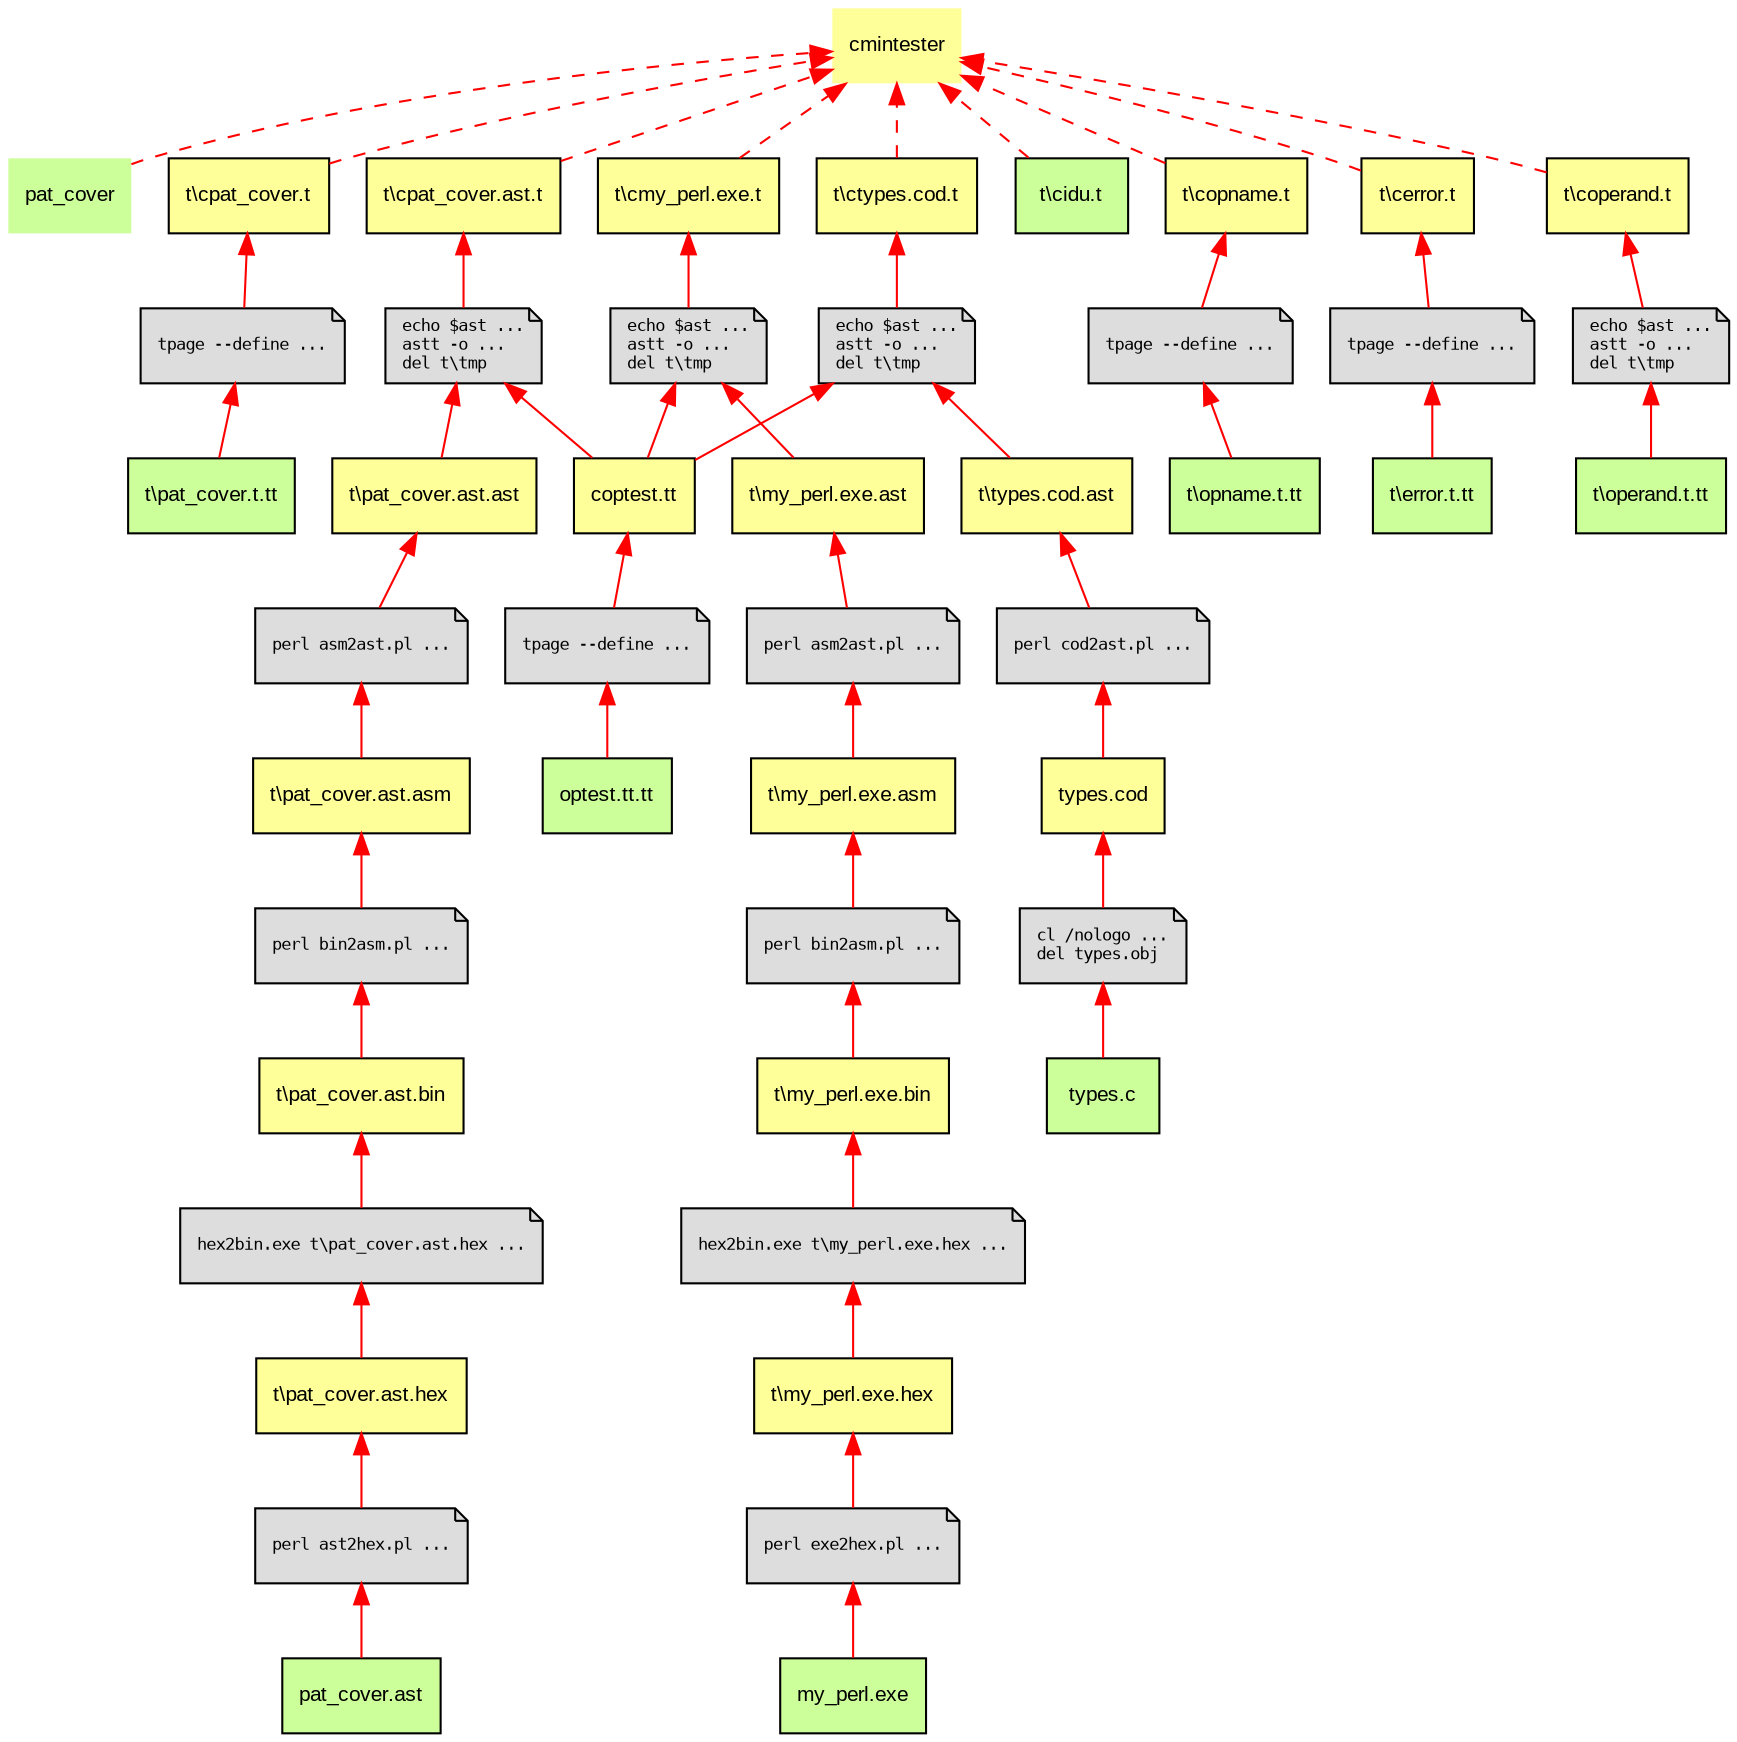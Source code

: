 digraph cmintester {
	graph [rankdir=BT, ratio=auto];
	node [label="\N", fillcolor="#ffff99", fontname=Arial, fontsize=10, shape=box, style=filled];
	edge [color=red];
	cmintester [label=cmintester, shape=plaintext];
	pat_cover [label=pat_cover, fillcolor="#ccff99", shape=plaintext, URL=pat_cover];
	node1 [label="t\\cpat_cover.ast.t"];
	node2 [label="echo $ast ...\lastt -o ...\ldel t\\tmp\l", fillcolor="#dddddd", fontname=Monospace, fontsize=8, shape=note];
	node3 [label="coptest.tt"];
	node4 [label="tpage --define ...\l", fillcolor="#dddddd", fontname=Monospace, fontsize=8, shape=note];
	node5 [label="optest.tt.tt", fillcolor="#ccff99", URL=optest_tt_tt];
	node6 [label="t\\pat_cover.ast.ast"];
	node7 [label="perl asm2ast.pl ...\l", fillcolor="#dddddd", fontname=Monospace, fontsize=8, shape=note];
	node8 [label="t\\pat_cover.ast.asm"];
	node9 [label="perl bin2asm.pl ...\l", fillcolor="#dddddd", fontname=Monospace, fontsize=8, shape=note];
	node10 [label="t\\pat_cover.ast.bin"];
	node11 [label="hex2bin.exe t\\pat_cover.ast.hex ...\l", fillcolor="#dddddd", fontname=Monospace, fontsize=8, shape=note];
	node12 [label="t\\pat_cover.ast.hex"];
	node13 [label="perl ast2hex.pl ...\l", fillcolor="#dddddd", fontname=Monospace, fontsize=8, shape=note];
	node14 [label="pat_cover.ast", fillcolor="#ccff99", URL=pat_cover_ast];
	node15 [label="t\\cpat_cover.t"];
	node16 [label="tpage --define ...\l", fillcolor="#dddddd", fontname=Monospace, fontsize=8, shape=note];
	node17 [label="t\\pat_cover.t.tt", fillcolor="#ccff99", URL=t_pat_cover_t_tt];
	node18 [label="t\\cmy_perl.exe.t"];
	node19 [label="echo $ast ...\lastt -o ...\ldel t\\tmp\l", fillcolor="#dddddd", fontname=Monospace, fontsize=8, shape=note];
	node20 [label="t\\my_perl.exe.ast"];
	node21 [label="perl asm2ast.pl ...\l", fillcolor="#dddddd", fontname=Monospace, fontsize=8, shape=note];
	node22 [label="t\\my_perl.exe.asm"];
	node23 [label="perl bin2asm.pl ...\l", fillcolor="#dddddd", fontname=Monospace, fontsize=8, shape=note];
	node24 [label="t\\my_perl.exe.bin"];
	node25 [label="hex2bin.exe t\\my_perl.exe.hex ...\l", fillcolor="#dddddd", fontname=Monospace, fontsize=8, shape=note];
	node26 [label="t\\my_perl.exe.hex"];
	node27 [label="perl exe2hex.pl ...\l", fillcolor="#dddddd", fontname=Monospace, fontsize=8, shape=note];
	node28 [label="my_perl.exe", fillcolor="#ccff99", URL=my_perl_exe];
	node29 [label="t\\ctypes.cod.t"];
	node30 [label="echo $ast ...\lastt -o ...\ldel t\\tmp\l", fillcolor="#dddddd", fontname=Monospace, fontsize=8, shape=note];
	node31 [label="t\\types.cod.ast"];
	node32 [label="perl cod2ast.pl ...\l", fillcolor="#dddddd", fontname=Monospace, fontsize=8, shape=note];
	node33 [label="types.cod"];
	node34 [label="cl /nologo ...\ldel types.obj\l", fillcolor="#dddddd", fontname=Monospace, fontsize=8, shape=note];
	node35 [label="types.c", fillcolor="#ccff99", URL=types_c];
	node36 [label="t\\cidu.t", fillcolor="#ccff99", URL=t_cidu_t];
	node37 [label="t\\copname.t"];
	node38 [label="tpage --define ...\l", fillcolor="#dddddd", fontname=Monospace, fontsize=8, shape=note];
	node39 [label="t\\opname.t.tt", fillcolor="#ccff99", URL=t_opname_t_tt];
	node40 [label="t\\cerror.t"];
	node41 [label="tpage --define ...\l", fillcolor="#dddddd", fontname=Monospace, fontsize=8, shape=note];
	node42 [label="t\\error.t.tt", fillcolor="#ccff99", URL=t_error_t_tt];
	node43 [label="t\\coperand.t"];
	node44 [label="echo $ast ...\lastt -o ...\ldel t\\tmp\l", fillcolor="#dddddd", fontname=Monospace, fontsize=8, shape=note];
	node45 [label="t\\operand.t.tt", fillcolor="#ccff99", URL=t_operand_t_tt];
	node11 -> node10;
	node13 -> node12;
	node16 -> node15;
	node19 -> node18;
	node21 -> node20;
	node23 -> node22;
	node25 -> node24;
	node27 -> node26;
	node30 -> node29;
	node32 -> node31;
	node34 -> node33;
	node38 -> node37;
	node41 -> node40;
	node44 -> node43;
	node2 -> node1;
	node4 -> node3;
	node7 -> node6;
	node9 -> node8;
	node3 -> node19;
	node3 -> node30;
	node3 -> node2;
	node28 -> node27;
	node5 -> node4;
	pat_cover -> cmintester [style=dashed];
	node14 -> node13;
	node40 -> cmintester [style=dashed];
	node36 -> cmintester [style=dashed];
	node18 -> cmintester [style=dashed];
	node43 -> cmintester [style=dashed];
	node37 -> cmintester [style=dashed];
	node1 -> cmintester [style=dashed];
	node15 -> cmintester [style=dashed];
	node29 -> cmintester [style=dashed];
	node42 -> node41;
	node22 -> node21;
	node20 -> node19;
	node24 -> node23;
	node26 -> node25;
	node45 -> node44;
	node39 -> node38;
	node8 -> node7;
	node6 -> node2;
	node10 -> node9;
	node12 -> node11;
	node17 -> node16;
	node31 -> node30;
	node35 -> node34;
	node33 -> node32;
}

